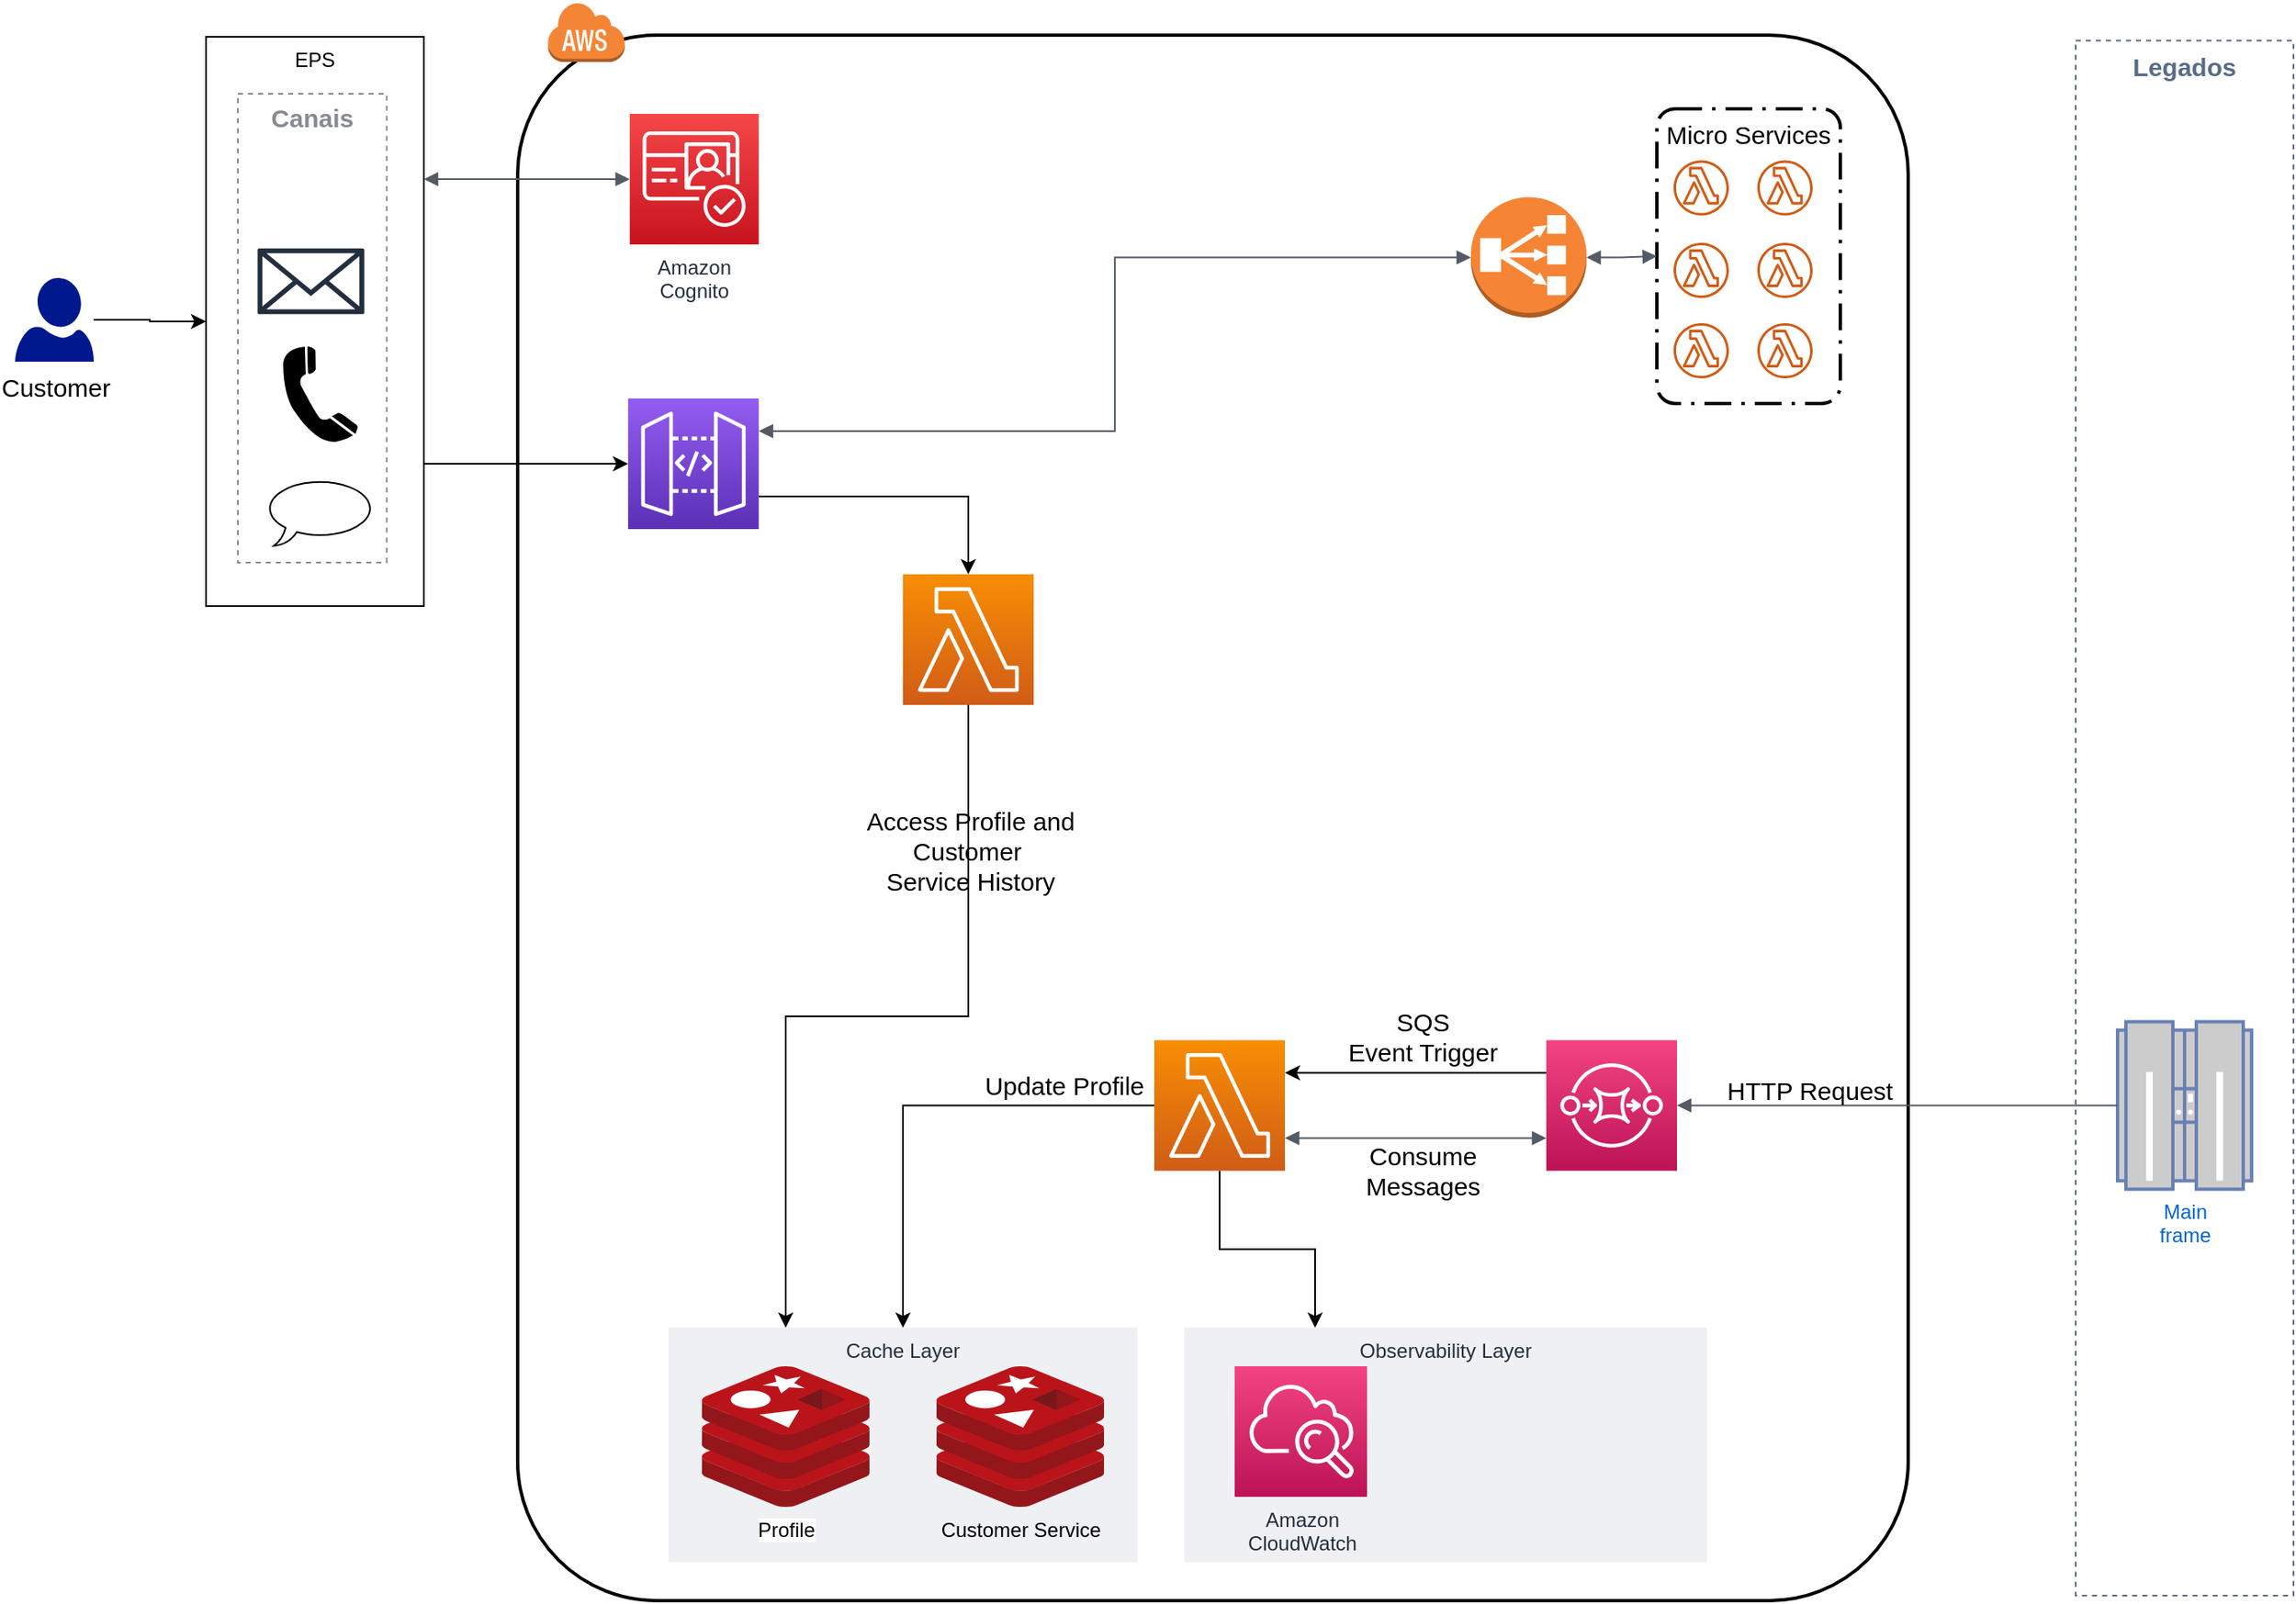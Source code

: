 <mxfile version="14.2.7" type="github">
  <diagram id="Ht1M8jgEwFfnCIfOTk4-" name="Page-1">
    <mxGraphModel dx="782" dy="446" grid="1" gridSize="10" guides="1" tooltips="1" connect="1" arrows="1" fold="1" page="1" pageScale="1" pageWidth="1654" pageHeight="1169" math="0" shadow="0">
      <root>
        <mxCell id="0" />
        <mxCell id="1" parent="0" />
        <mxCell id="k0RCSUfhI0zsTWzoeVMQ-63" value="" style="group" vertex="1" connectable="0" parent="1">
          <mxGeometry x="340" y="58" width="830" height="955" as="geometry" />
        </mxCell>
        <mxCell id="k0RCSUfhI0zsTWzoeVMQ-13" value="" style="rounded=1;arcSize=10;dashed=0;fillColor=none;gradientColor=none;strokeWidth=2;fontSize=15;" vertex="1" parent="k0RCSUfhI0zsTWzoeVMQ-63">
          <mxGeometry y="20" width="830" height="935" as="geometry" />
        </mxCell>
        <mxCell id="k0RCSUfhI0zsTWzoeVMQ-14" value="" style="dashed=0;html=1;shape=mxgraph.aws3.cloud;fillColor=#F58536;gradientColor=none;dashed=0;fontSize=15;" vertex="1" parent="k0RCSUfhI0zsTWzoeVMQ-63">
          <mxGeometry x="17.754" width="46.16" height="36" as="geometry" />
        </mxCell>
        <mxCell id="k0RCSUfhI0zsTWzoeVMQ-65" value="" style="points=[[0,0,0],[0.25,0,0],[0.5,0,0],[0.75,0,0],[1,0,0],[0,1,0],[0.25,1,0],[0.5,1,0],[0.75,1,0],[1,1,0],[0,0.25,0],[0,0.5,0],[0,0.75,0],[1,0.25,0],[1,0.5,0],[1,0.75,0]];outlineConnect=0;fontColor=#232F3E;gradientColor=#F78E04;gradientDirection=north;fillColor=#D05C17;strokeColor=#ffffff;dashed=0;verticalLabelPosition=bottom;verticalAlign=top;align=center;html=1;fontSize=12;fontStyle=0;aspect=fixed;shape=mxgraph.aws4.resourceIcon;resIcon=mxgraph.aws4.lambda;" vertex="1" parent="k0RCSUfhI0zsTWzoeVMQ-63">
          <mxGeometry x="230" y="342" width="78" height="78" as="geometry" />
        </mxCell>
        <mxCell id="k0RCSUfhI0zsTWzoeVMQ-80" value="Micro Services" style="rounded=1;arcSize=10;dashed=1;fillColor=none;gradientColor=none;dashPattern=8 3 1 3;strokeWidth=2;labelBackgroundColor=none;fontSize=15;verticalAlign=top;" vertex="1" parent="k0RCSUfhI0zsTWzoeVMQ-63">
          <mxGeometry x="680" y="64" width="109.5" height="176" as="geometry" />
        </mxCell>
        <mxCell id="k0RCSUfhI0zsTWzoeVMQ-81" value="" style="outlineConnect=0;fontColor=#232F3E;gradientColor=none;fillColor=#D05C17;strokeColor=none;dashed=0;verticalLabelPosition=bottom;verticalAlign=top;align=center;html=1;fontSize=12;fontStyle=0;aspect=fixed;pointerEvents=1;shape=mxgraph.aws4.lambda_function;labelBackgroundColor=none;" vertex="1" parent="k0RCSUfhI0zsTWzoeVMQ-63">
          <mxGeometry x="690" y="94.75" width="33" height="33" as="geometry" />
        </mxCell>
        <mxCell id="k0RCSUfhI0zsTWzoeVMQ-82" value="" style="outlineConnect=0;dashed=0;verticalLabelPosition=bottom;verticalAlign=top;align=center;html=1;shape=mxgraph.aws3.classic_load_balancer;fillColor=#F58534;gradientColor=none;labelBackgroundColor=none;fontSize=15;" vertex="1" parent="k0RCSUfhI0zsTWzoeVMQ-63">
          <mxGeometry x="569" y="116.75" width="69" height="72" as="geometry" />
        </mxCell>
        <mxCell id="k0RCSUfhI0zsTWzoeVMQ-86" value="" style="outlineConnect=0;fontColor=#232F3E;gradientColor=none;fillColor=#D05C17;strokeColor=none;dashed=0;verticalLabelPosition=bottom;verticalAlign=top;align=center;html=1;fontSize=12;fontStyle=0;aspect=fixed;pointerEvents=1;shape=mxgraph.aws4.lambda_function;labelBackgroundColor=none;" vertex="1" parent="k0RCSUfhI0zsTWzoeVMQ-63">
          <mxGeometry x="740" y="94.75" width="33" height="33" as="geometry" />
        </mxCell>
        <mxCell id="k0RCSUfhI0zsTWzoeVMQ-87" value="" style="outlineConnect=0;fontColor=#232F3E;gradientColor=none;fillColor=#D05C17;strokeColor=none;dashed=0;verticalLabelPosition=bottom;verticalAlign=top;align=center;html=1;fontSize=12;fontStyle=0;aspect=fixed;pointerEvents=1;shape=mxgraph.aws4.lambda_function;labelBackgroundColor=none;" vertex="1" parent="k0RCSUfhI0zsTWzoeVMQ-63">
          <mxGeometry x="690" y="144" width="33" height="33" as="geometry" />
        </mxCell>
        <mxCell id="k0RCSUfhI0zsTWzoeVMQ-88" value="" style="outlineConnect=0;fontColor=#232F3E;gradientColor=none;fillColor=#D05C17;strokeColor=none;dashed=0;verticalLabelPosition=bottom;verticalAlign=top;align=center;html=1;fontSize=12;fontStyle=0;aspect=fixed;pointerEvents=1;shape=mxgraph.aws4.lambda_function;labelBackgroundColor=none;" vertex="1" parent="k0RCSUfhI0zsTWzoeVMQ-63">
          <mxGeometry x="740" y="144" width="33" height="33" as="geometry" />
        </mxCell>
        <mxCell id="k0RCSUfhI0zsTWzoeVMQ-89" value="" style="outlineConnect=0;fontColor=#232F3E;gradientColor=none;fillColor=#D05C17;strokeColor=none;dashed=0;verticalLabelPosition=bottom;verticalAlign=top;align=center;html=1;fontSize=12;fontStyle=0;aspect=fixed;pointerEvents=1;shape=mxgraph.aws4.lambda_function;labelBackgroundColor=none;" vertex="1" parent="k0RCSUfhI0zsTWzoeVMQ-63">
          <mxGeometry x="690" y="192" width="33" height="33" as="geometry" />
        </mxCell>
        <mxCell id="k0RCSUfhI0zsTWzoeVMQ-90" value="" style="outlineConnect=0;fontColor=#232F3E;gradientColor=none;fillColor=#D05C17;strokeColor=none;dashed=0;verticalLabelPosition=bottom;verticalAlign=top;align=center;html=1;fontSize=12;fontStyle=0;aspect=fixed;pointerEvents=1;shape=mxgraph.aws4.lambda_function;labelBackgroundColor=none;" vertex="1" parent="k0RCSUfhI0zsTWzoeVMQ-63">
          <mxGeometry x="740" y="192" width="33" height="33" as="geometry" />
        </mxCell>
        <mxCell id="k0RCSUfhI0zsTWzoeVMQ-93" value="" style="edgeStyle=orthogonalEdgeStyle;html=1;endArrow=block;elbow=vertical;startArrow=block;startFill=1;endFill=1;strokeColor=#545B64;rounded=0;fontSize=15;exitX=1;exitY=0.5;exitDx=0;exitDy=0;entryX=0;entryY=0.5;entryDx=0;entryDy=0;exitPerimeter=0;" edge="1" parent="k0RCSUfhI0zsTWzoeVMQ-63" source="k0RCSUfhI0zsTWzoeVMQ-82" target="k0RCSUfhI0zsTWzoeVMQ-80">
          <mxGeometry width="100" relative="1" as="geometry">
            <mxPoint x="520" y="232" as="sourcePoint" />
            <mxPoint x="642.91" y="232" as="targetPoint" />
          </mxGeometry>
        </mxCell>
        <mxCell id="k0RCSUfhI0zsTWzoeVMQ-73" value="EPS" style="fillColor=none;dashed=0;verticalAlign=top;fontStyle=0;labelBackgroundColor=none;" vertex="1" parent="1">
          <mxGeometry x="154" y="79" width="130" height="340" as="geometry" />
        </mxCell>
        <mxCell id="k0RCSUfhI0zsTWzoeVMQ-42" value="Cache Layer" style="fillColor=#EFF0F3;strokeColor=none;dashed=0;verticalAlign=top;fontStyle=0;fontColor=#232F3D;" vertex="1" parent="1">
          <mxGeometry x="430" y="850" width="280" height="140" as="geometry" />
        </mxCell>
        <mxCell id="k0RCSUfhI0zsTWzoeVMQ-71" style="edgeStyle=orthogonalEdgeStyle;rounded=0;orthogonalLoop=1;jettySize=auto;html=1;exitX=1;exitY=0.75;exitDx=0;exitDy=0;fontSize=15;entryX=0;entryY=0.5;entryDx=0;entryDy=0;entryPerimeter=0;" edge="1" parent="1" source="k0RCSUfhI0zsTWzoeVMQ-73" target="k0RCSUfhI0zsTWzoeVMQ-83">
          <mxGeometry relative="1" as="geometry">
            <mxPoint x="403.91" y="334" as="targetPoint" />
          </mxGeometry>
        </mxCell>
        <mxCell id="k0RCSUfhI0zsTWzoeVMQ-3" value="Legados" style="fillColor=none;strokeColor=#5A6C86;dashed=1;verticalAlign=top;fontStyle=1;fontColor=#5A6C86;fontSize=15;" vertex="1" parent="1">
          <mxGeometry x="1270" y="81.25" width="130" height="928.75" as="geometry" />
        </mxCell>
        <mxCell id="k0RCSUfhI0zsTWzoeVMQ-5" value="Main&lt;br&gt;frame" style="fontColor=#0066CC;verticalAlign=top;verticalLabelPosition=bottom;labelPosition=center;align=center;html=1;outlineConnect=0;fillColor=#CCCCCC;strokeColor=#6881B3;gradientColor=none;gradientDirection=north;strokeWidth=2;shape=mxgraph.networks.mainframe;" vertex="1" parent="1">
          <mxGeometry x="1295" y="667.25" width="80" height="100" as="geometry" />
        </mxCell>
        <mxCell id="k0RCSUfhI0zsTWzoeVMQ-54" value="" style="edgeStyle=orthogonalEdgeStyle;rounded=0;orthogonalLoop=1;jettySize=auto;html=1;fontSize=15;exitX=0;exitY=0.25;exitDx=0;exitDy=0;exitPerimeter=0;entryX=1;entryY=0.25;entryDx=0;entryDy=0;entryPerimeter=0;" edge="1" parent="1" source="k0RCSUfhI0zsTWzoeVMQ-27" target="k0RCSUfhI0zsTWzoeVMQ-56">
          <mxGeometry relative="1" as="geometry">
            <mxPoint x="807" y="717.333" as="targetPoint" />
          </mxGeometry>
        </mxCell>
        <mxCell id="k0RCSUfhI0zsTWzoeVMQ-59" value="SQS&lt;br&gt;Event Trigger" style="edgeLabel;html=1;align=center;verticalAlign=bottom;resizable=0;points=[];fontSize=15;labelBackgroundColor=none;" vertex="1" connectable="0" parent="k0RCSUfhI0zsTWzoeVMQ-54">
          <mxGeometry x="-0.211" y="1" relative="1" as="geometry">
            <mxPoint x="-12.33" y="-2.5" as="offset" />
          </mxGeometry>
        </mxCell>
        <mxCell id="k0RCSUfhI0zsTWzoeVMQ-27" value="" style="points=[[0,0,0],[0.25,0,0],[0.5,0,0],[0.75,0,0],[1,0,0],[0,1,0],[0.25,1,0],[0.5,1,0],[0.75,1,0],[1,1,0],[0,0.25,0],[0,0.5,0],[0,0.75,0],[1,0.25,0],[1,0.5,0],[1,0.75,0]];outlineConnect=0;fontColor=#232F3E;gradientColor=#F34482;gradientDirection=north;fillColor=#BC1356;strokeColor=#ffffff;dashed=0;verticalLabelPosition=bottom;verticalAlign=top;align=center;html=1;fontSize=12;fontStyle=0;aspect=fixed;shape=mxgraph.aws4.resourceIcon;resIcon=mxgraph.aws4.sqs;" vertex="1" parent="1">
          <mxGeometry x="954" y="678.25" width="78" height="78" as="geometry" />
        </mxCell>
        <mxCell id="k0RCSUfhI0zsTWzoeVMQ-41" value="Profile" style="aspect=fixed;html=1;points=[];align=center;image;fontSize=12;image=img/lib/mscae/Cache_Redis_Product.svg;" vertex="1" parent="1">
          <mxGeometry x="450" y="873" width="100" height="84" as="geometry" />
        </mxCell>
        <mxCell id="k0RCSUfhI0zsTWzoeVMQ-43" value="Customer Service" style="aspect=fixed;html=1;points=[];align=center;image;fontSize=12;image=img/lib/mscae/Cache_Redis_Product.svg;labelBackgroundColor=none;" vertex="1" parent="1">
          <mxGeometry x="590" y="873" width="100" height="84" as="geometry" />
        </mxCell>
        <mxCell id="k0RCSUfhI0zsTWzoeVMQ-44" value="Observability Layer" style="fillColor=#EFF0F3;strokeColor=none;dashed=0;verticalAlign=top;fontStyle=0;fontColor=#232F3D;" vertex="1" parent="1">
          <mxGeometry x="738" y="850" width="312" height="140" as="geometry" />
        </mxCell>
        <mxCell id="UEzPUAAOIrF-is8g5C7q-121" value="Amazon&lt;br&gt;CloudWatch&lt;br&gt;" style="outlineConnect=0;fontColor=#232F3E;gradientColor=#F34482;gradientDirection=north;fillColor=#BC1356;strokeColor=#ffffff;dashed=0;verticalLabelPosition=bottom;verticalAlign=top;align=center;html=1;fontSize=12;fontStyle=0;aspect=fixed;shape=mxgraph.aws4.resourceIcon;resIcon=mxgraph.aws4.cloudwatch;labelBackgroundColor=none;" parent="1" vertex="1">
          <mxGeometry x="768.0" y="873" width="79" height="78" as="geometry" />
        </mxCell>
        <mxCell id="k0RCSUfhI0zsTWzoeVMQ-45" value="" style="edgeStyle=orthogonalEdgeStyle;html=1;endArrow=none;elbow=vertical;startArrow=block;startFill=1;strokeColor=#545B64;rounded=0;fontSize=15;entryX=0;entryY=0.5;entryDx=0;entryDy=0;entryPerimeter=0;exitX=1;exitY=0.5;exitDx=0;exitDy=0;exitPerimeter=0;" edge="1" parent="1" source="k0RCSUfhI0zsTWzoeVMQ-27" target="k0RCSUfhI0zsTWzoeVMQ-5">
          <mxGeometry width="100" relative="1" as="geometry">
            <mxPoint x="850" y="717" as="sourcePoint" />
            <mxPoint x="1120" y="714.75" as="targetPoint" />
          </mxGeometry>
        </mxCell>
        <mxCell id="k0RCSUfhI0zsTWzoeVMQ-50" value="HTTP Request" style="edgeLabel;html=1;align=center;verticalAlign=bottom;resizable=0;points=[];fontSize=15;labelBackgroundColor=none;" vertex="1" connectable="0" parent="k0RCSUfhI0zsTWzoeVMQ-45">
          <mxGeometry x="-0.313" y="1" relative="1" as="geometry">
            <mxPoint x="-12" y="2.75" as="offset" />
          </mxGeometry>
        </mxCell>
        <mxCell id="k0RCSUfhI0zsTWzoeVMQ-61" style="edgeStyle=orthogonalEdgeStyle;rounded=0;orthogonalLoop=1;jettySize=auto;html=1;fontSize=15;" edge="1" parent="1" source="k0RCSUfhI0zsTWzoeVMQ-56" target="k0RCSUfhI0zsTWzoeVMQ-42">
          <mxGeometry relative="1" as="geometry" />
        </mxCell>
        <mxCell id="k0RCSUfhI0zsTWzoeVMQ-62" value="Update Profile" style="edgeLabel;html=1;align=center;verticalAlign=bottom;resizable=0;points=[];fontSize=15;labelBackgroundColor=none;" vertex="1" connectable="0" parent="k0RCSUfhI0zsTWzoeVMQ-61">
          <mxGeometry x="-0.256" relative="1" as="geometry">
            <mxPoint x="51" y="-1" as="offset" />
          </mxGeometry>
        </mxCell>
        <mxCell id="k0RCSUfhI0zsTWzoeVMQ-79" style="edgeStyle=orthogonalEdgeStyle;rounded=0;orthogonalLoop=1;jettySize=auto;html=1;entryX=0.25;entryY=0;entryDx=0;entryDy=0;fontSize=15;" edge="1" parent="1" source="k0RCSUfhI0zsTWzoeVMQ-56" target="k0RCSUfhI0zsTWzoeVMQ-44">
          <mxGeometry relative="1" as="geometry" />
        </mxCell>
        <mxCell id="k0RCSUfhI0zsTWzoeVMQ-56" value="" style="points=[[0,0,0],[0.25,0,0],[0.5,0,0],[0.75,0,0],[1,0,0],[0,1,0],[0.25,1,0],[0.5,1,0],[0.75,1,0],[1,1,0],[0,0.25,0],[0,0.5,0],[0,0.75,0],[1,0.25,0],[1,0.5,0],[1,0.75,0]];outlineConnect=0;fontColor=#232F3E;gradientColor=#F78E04;gradientDirection=north;fillColor=#D05C17;strokeColor=#ffffff;dashed=0;verticalLabelPosition=bottom;verticalAlign=top;align=center;html=1;fontSize=12;fontStyle=0;aspect=fixed;shape=mxgraph.aws4.resourceIcon;resIcon=mxgraph.aws4.lambda;" vertex="1" parent="1">
          <mxGeometry x="720" y="678.25" width="78" height="78" as="geometry" />
        </mxCell>
        <mxCell id="k0RCSUfhI0zsTWzoeVMQ-58" value="" style="edgeStyle=orthogonalEdgeStyle;html=1;endArrow=block;elbow=vertical;startArrow=block;startFill=1;endFill=1;strokeColor=#545B64;rounded=0;fontSize=15;exitX=1;exitY=0.75;exitDx=0;exitDy=0;exitPerimeter=0;entryX=0;entryY=0.75;entryDx=0;entryDy=0;entryPerimeter=0;" edge="1" parent="1" source="k0RCSUfhI0zsTWzoeVMQ-56" target="k0RCSUfhI0zsTWzoeVMQ-27">
          <mxGeometry width="100" relative="1" as="geometry">
            <mxPoint x="820" y="730" as="sourcePoint" />
            <mxPoint x="920" y="730" as="targetPoint" />
          </mxGeometry>
        </mxCell>
        <mxCell id="k0RCSUfhI0zsTWzoeVMQ-60" value="Consume&lt;br&gt;Messages" style="edgeLabel;html=1;align=center;verticalAlign=top;resizable=0;points=[];fontSize=15;labelBackgroundColor=none;" vertex="1" connectable="0" parent="k0RCSUfhI0zsTWzoeVMQ-58">
          <mxGeometry x="-0.277" y="-2" relative="1" as="geometry">
            <mxPoint x="25.33" y="-6.5" as="offset" />
          </mxGeometry>
        </mxCell>
        <mxCell id="k0RCSUfhI0zsTWzoeVMQ-68" style="edgeStyle=orthogonalEdgeStyle;rounded=0;orthogonalLoop=1;jettySize=auto;html=1;fontSize=15;entryX=0;entryY=0.5;entryDx=0;entryDy=0;" edge="1" parent="1" source="k0RCSUfhI0zsTWzoeVMQ-66" target="k0RCSUfhI0zsTWzoeVMQ-73">
          <mxGeometry relative="1" as="geometry">
            <mxPoint x="150" y="244" as="targetPoint" />
          </mxGeometry>
        </mxCell>
        <mxCell id="k0RCSUfhI0zsTWzoeVMQ-66" value="Customer" style="aspect=fixed;pointerEvents=1;shadow=0;dashed=0;html=1;strokeColor=none;labelPosition=center;verticalLabelPosition=bottom;verticalAlign=top;align=center;fillColor=#00188D;shape=mxgraph.azure.user;labelBackgroundColor=none;fontSize=15;" vertex="1" parent="1">
          <mxGeometry x="40" y="223" width="47" height="50" as="geometry" />
        </mxCell>
        <mxCell id="k0RCSUfhI0zsTWzoeVMQ-70" value="" style="edgeStyle=orthogonalEdgeStyle;html=1;endArrow=block;elbow=vertical;startArrow=block;startFill=1;endFill=1;strokeColor=#545B64;rounded=0;fontSize=15;exitX=1;exitY=0.25;exitDx=0;exitDy=0;" edge="1" parent="1" source="k0RCSUfhI0zsTWzoeVMQ-73" target="UEzPUAAOIrF-is8g5C7q-111">
          <mxGeometry width="100" relative="1" as="geometry">
            <mxPoint x="290" y="230" as="sourcePoint" />
            <mxPoint x="390" y="230" as="targetPoint" />
          </mxGeometry>
        </mxCell>
        <mxCell id="k0RCSUfhI0zsTWzoeVMQ-74" value="" style="group" vertex="1" connectable="0" parent="1">
          <mxGeometry x="168.07" y="113" width="93.75" height="280" as="geometry" />
        </mxCell>
        <mxCell id="k0RCSUfhI0zsTWzoeVMQ-12" value="&lt;b style=&quot;font-size: 15px;&quot;&gt;&lt;font style=&quot;font-size: 15px;&quot;&gt;Canais&lt;/font&gt;&lt;/b&gt;" style="outlineConnect=0;gradientColor=none;html=1;whiteSpace=wrap;fontSize=15;fontStyle=0;strokeColor=#858B94;fillColor=none;verticalAlign=top;align=center;fontColor=#858B94;dashed=1;spacingTop=-1;" vertex="1" parent="k0RCSUfhI0zsTWzoeVMQ-74">
          <mxGeometry x="4.93" width="88.82" height="280" as="geometry" />
        </mxCell>
        <mxCell id="k0RCSUfhI0zsTWzoeVMQ-7" value="" style="shape=image;html=1;verticalAlign=top;verticalLabelPosition=bottom;labelBackgroundColor=#ffffff;imageAspect=0;aspect=fixed;image=https://cdn4.iconfinder.com/data/icons/miu-social/60/whatsapp-social-media-128.png" vertex="1" parent="k0RCSUfhI0zsTWzoeVMQ-74">
          <mxGeometry y="8" width="92" height="92" as="geometry" />
        </mxCell>
        <mxCell id="k0RCSUfhI0zsTWzoeVMQ-8" value="" style="outlineConnect=0;fontColor=#232F3E;gradientColor=none;fillColor=#232F3E;strokeColor=none;dashed=0;verticalLabelPosition=bottom;verticalAlign=top;align=center;html=1;fontSize=12;fontStyle=0;aspect=fixed;pointerEvents=1;shape=mxgraph.aws4.email_2;" vertex="1" parent="k0RCSUfhI0zsTWzoeVMQ-74">
          <mxGeometry x="16.68" y="92" width="63.68" height="40" as="geometry" />
        </mxCell>
        <mxCell id="k0RCSUfhI0zsTWzoeVMQ-10" value="" style="whiteSpace=wrap;html=1;shape=mxgraph.basic.oval_callout" vertex="1" parent="k0RCSUfhI0zsTWzoeVMQ-74">
          <mxGeometry x="20.91" y="230" width="66.66" height="40" as="geometry" />
        </mxCell>
        <mxCell id="k0RCSUfhI0zsTWzoeVMQ-11" value="" style="shape=mxgraph.signs.tech.telephone_3;html=1;pointerEvents=1;fillColor=#000000;strokeColor=none;verticalLabelPosition=bottom;verticalAlign=top;align=center;" vertex="1" parent="k0RCSUfhI0zsTWzoeVMQ-74">
          <mxGeometry x="31.81" y="150.75" width="44.86" height="58.5" as="geometry" />
        </mxCell>
        <mxCell id="k0RCSUfhI0zsTWzoeVMQ-76" style="edgeStyle=orthogonalEdgeStyle;rounded=0;orthogonalLoop=1;jettySize=auto;html=1;entryX=0.25;entryY=0;entryDx=0;entryDy=0;fontSize=15;" edge="1" parent="1" source="k0RCSUfhI0zsTWzoeVMQ-65" target="k0RCSUfhI0zsTWzoeVMQ-42">
          <mxGeometry relative="1" as="geometry" />
        </mxCell>
        <mxCell id="k0RCSUfhI0zsTWzoeVMQ-78" value="&lt;br&gt;&lt;br&gt;&lt;span style=&quot;color: rgb(0 , 0 , 0) ; font-family: &amp;#34;helvetica&amp;#34; ; font-size: 15px ; font-style: normal ; font-weight: 400 ; letter-spacing: normal ; text-align: center ; text-indent: 0px ; text-transform: none ; word-spacing: 0px ; display: inline ; float: none&quot;&gt;Access Profile and&lt;/span&gt;&lt;br style=&quot;color: rgb(0 , 0 , 0) ; font-family: &amp;#34;helvetica&amp;#34; ; font-size: 15px ; font-style: normal ; font-weight: 400 ; letter-spacing: normal ; text-align: center ; text-indent: 0px ; text-transform: none ; word-spacing: 0px&quot;&gt;&lt;span style=&quot;color: rgb(0 , 0 , 0) ; font-family: &amp;#34;helvetica&amp;#34; ; font-size: 15px ; font-style: normal ; font-weight: 400 ; letter-spacing: normal ; text-align: center ; text-indent: 0px ; text-transform: none ; word-spacing: 0px ; display: inline ; float: none&quot;&gt;Customer&amp;nbsp;&lt;br&gt;Service History&lt;/span&gt;" style="edgeLabel;html=1;align=center;verticalAlign=middle;resizable=0;points=[];fontSize=15;labelBackgroundColor=none;" vertex="1" connectable="0" parent="k0RCSUfhI0zsTWzoeVMQ-76">
          <mxGeometry x="-0.719" y="1" relative="1" as="geometry">
            <mxPoint y="1" as="offset" />
          </mxGeometry>
        </mxCell>
        <mxCell id="k0RCSUfhI0zsTWzoeVMQ-91" style="edgeStyle=orthogonalEdgeStyle;rounded=0;orthogonalLoop=1;jettySize=auto;html=1;exitX=1;exitY=0.75;exitDx=0;exitDy=0;exitPerimeter=0;entryX=0.5;entryY=0;entryDx=0;entryDy=0;entryPerimeter=0;fontSize=15;" edge="1" parent="1" source="k0RCSUfhI0zsTWzoeVMQ-83" target="k0RCSUfhI0zsTWzoeVMQ-65">
          <mxGeometry relative="1" as="geometry" />
        </mxCell>
        <mxCell id="k0RCSUfhI0zsTWzoeVMQ-83" value="" style="points=[[0,0,0],[0.25,0,0],[0.5,0,0],[0.75,0,0],[1,0,0],[0,1,0],[0.25,1,0],[0.5,1,0],[0.75,1,0],[1,1,0],[0,0.25,0],[0,0.5,0],[0,0.75,0],[1,0.25,0],[1,0.5,0],[1,0.75,0]];outlineConnect=0;fontColor=#232F3E;gradientColor=#945DF2;gradientDirection=north;fillColor=#5A30B5;strokeColor=#ffffff;dashed=0;verticalLabelPosition=bottom;verticalAlign=top;align=center;html=1;fontSize=12;fontStyle=0;aspect=fixed;shape=mxgraph.aws4.resourceIcon;resIcon=mxgraph.aws4.api_gateway;labelBackgroundColor=none;" vertex="1" parent="1">
          <mxGeometry x="405.91" y="295" width="78" height="78" as="geometry" />
        </mxCell>
        <mxCell id="UEzPUAAOIrF-is8g5C7q-111" value="Amazon &lt;br&gt;Cognito" style="outlineConnect=0;fontColor=#232F3E;gradientColor=#F54749;gradientDirection=north;fillColor=#C7131F;strokeColor=#ffffff;dashed=0;verticalLabelPosition=bottom;verticalAlign=top;align=center;html=1;fontSize=12;fontStyle=0;aspect=fixed;shape=mxgraph.aws4.resourceIcon;resIcon=mxgraph.aws4.cognito;labelBackgroundColor=#ffffff;" parent="1" vertex="1">
          <mxGeometry x="406.91" y="125" width="77" height="78" as="geometry" />
        </mxCell>
        <mxCell id="k0RCSUfhI0zsTWzoeVMQ-92" value="" style="edgeStyle=orthogonalEdgeStyle;html=1;endArrow=block;elbow=vertical;startArrow=block;startFill=1;endFill=1;strokeColor=#545B64;rounded=0;fontSize=15;entryX=0;entryY=0.5;entryDx=0;entryDy=0;entryPerimeter=0;exitX=1;exitY=0.25;exitDx=0;exitDy=0;exitPerimeter=0;" edge="1" parent="1" source="k0RCSUfhI0zsTWzoeVMQ-83" target="k0RCSUfhI0zsTWzoeVMQ-82">
          <mxGeometry width="100" relative="1" as="geometry">
            <mxPoint x="480" y="320" as="sourcePoint" />
            <mxPoint x="602.91" y="320" as="targetPoint" />
          </mxGeometry>
        </mxCell>
      </root>
    </mxGraphModel>
  </diagram>
</mxfile>
